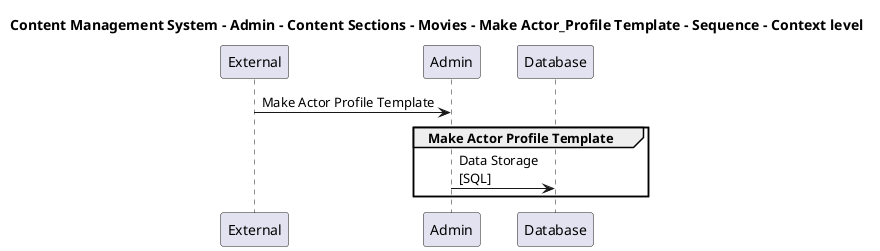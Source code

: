 @startuml

title Content Management System - Admin - Content Sections - Movies - Make Actor_Profile Template - Sequence - Context level

participant "External" as C4InterFlow.SoftwareSystems.ExternalSystem
participant "Admin" as ContentManagementSystem.SoftwareSystems.Admin
participant "Database" as ContentManagementSystem.SoftwareSystems.Database

C4InterFlow.SoftwareSystems.ExternalSystem -> ContentManagementSystem.SoftwareSystems.Admin : Make Actor Profile Template
group Make Actor Profile Template
ContentManagementSystem.SoftwareSystems.Admin -> ContentManagementSystem.SoftwareSystems.Database : Data Storage\n[SQL]
end


@enduml
